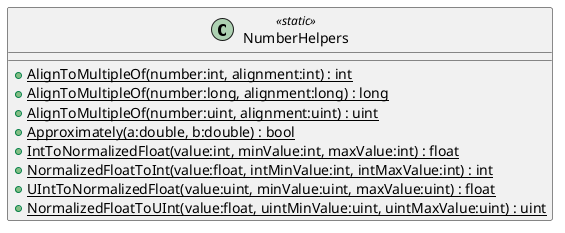 @startuml
class NumberHelpers <<static>> {
    + {static} AlignToMultipleOf(number:int, alignment:int) : int
    + {static} AlignToMultipleOf(number:long, alignment:long) : long
    + {static} AlignToMultipleOf(number:uint, alignment:uint) : uint
    + {static} Approximately(a:double, b:double) : bool
    + {static} IntToNormalizedFloat(value:int, minValue:int, maxValue:int) : float
    + {static} NormalizedFloatToInt(value:float, intMinValue:int, intMaxValue:int) : int
    + {static} UIntToNormalizedFloat(value:uint, minValue:uint, maxValue:uint) : float
    + {static} NormalizedFloatToUInt(value:float, uintMinValue:uint, uintMaxValue:uint) : uint
}
@enduml
